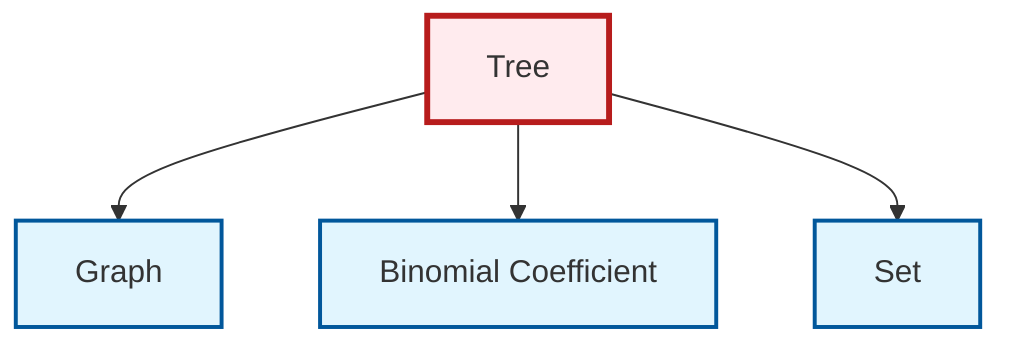 graph TD
    classDef definition fill:#e1f5fe,stroke:#01579b,stroke-width:2px
    classDef theorem fill:#f3e5f5,stroke:#4a148c,stroke-width:2px
    classDef axiom fill:#fff3e0,stroke:#e65100,stroke-width:2px
    classDef example fill:#e8f5e9,stroke:#1b5e20,stroke-width:2px
    classDef current fill:#ffebee,stroke:#b71c1c,stroke-width:3px
    def-tree["Tree"]:::definition
    def-graph["Graph"]:::definition
    def-binomial-coefficient["Binomial Coefficient"]:::definition
    def-set["Set"]:::definition
    def-tree --> def-graph
    def-tree --> def-binomial-coefficient
    def-tree --> def-set
    class def-tree current